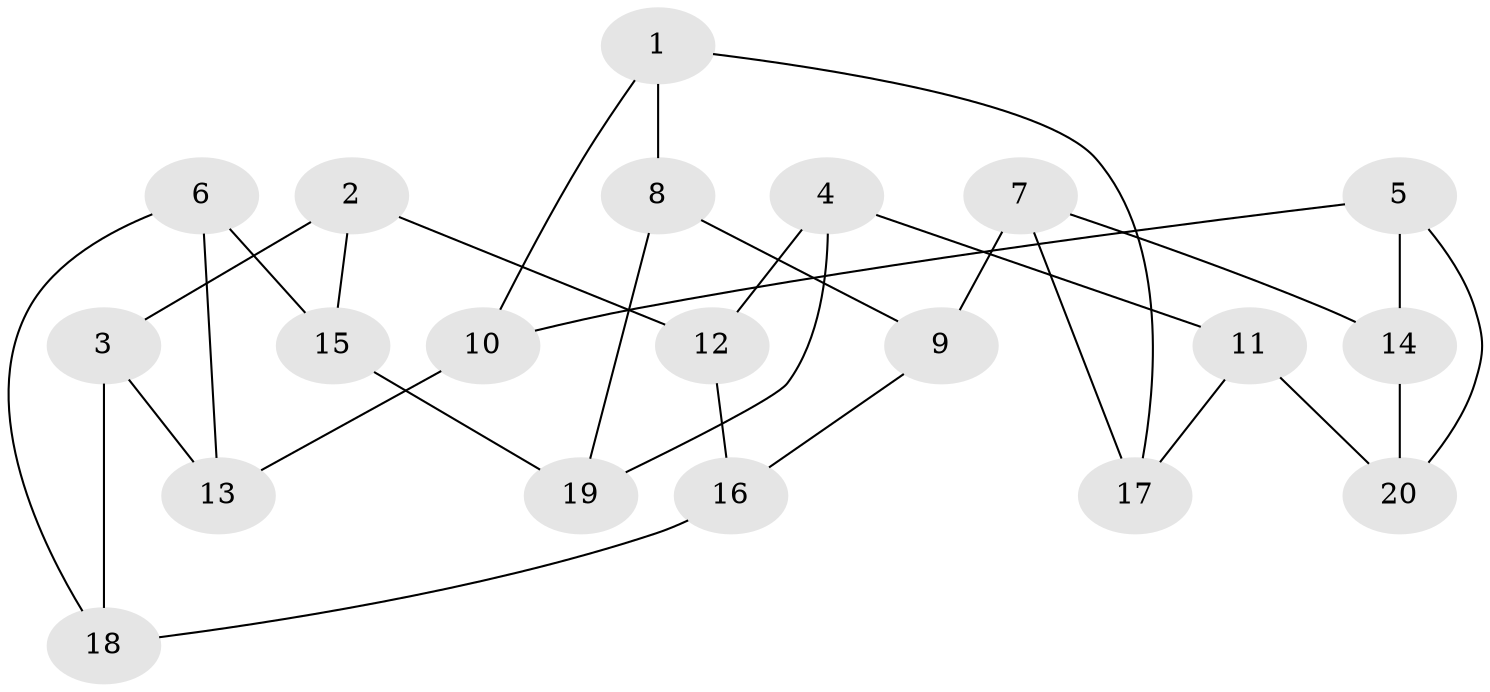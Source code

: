 // Generated by graph-tools (version 1.1) at 2025/46/02/15/25 05:46:28]
// undirected, 20 vertices, 30 edges
graph export_dot {
graph [start="1"]
  node [color=gray90,style=filled];
  1;
  2;
  3;
  4;
  5;
  6;
  7;
  8;
  9;
  10;
  11;
  12;
  13;
  14;
  15;
  16;
  17;
  18;
  19;
  20;
  1 -- 10;
  1 -- 8;
  1 -- 17;
  2 -- 3;
  2 -- 15;
  2 -- 12;
  3 -- 13;
  3 -- 18;
  4 -- 12;
  4 -- 19;
  4 -- 11;
  5 -- 14;
  5 -- 10;
  5 -- 20;
  6 -- 18;
  6 -- 13;
  6 -- 15;
  7 -- 9;
  7 -- 14;
  7 -- 17;
  8 -- 9;
  8 -- 19;
  9 -- 16;
  10 -- 13;
  11 -- 17;
  11 -- 20;
  12 -- 16;
  14 -- 20;
  15 -- 19;
  16 -- 18;
}
